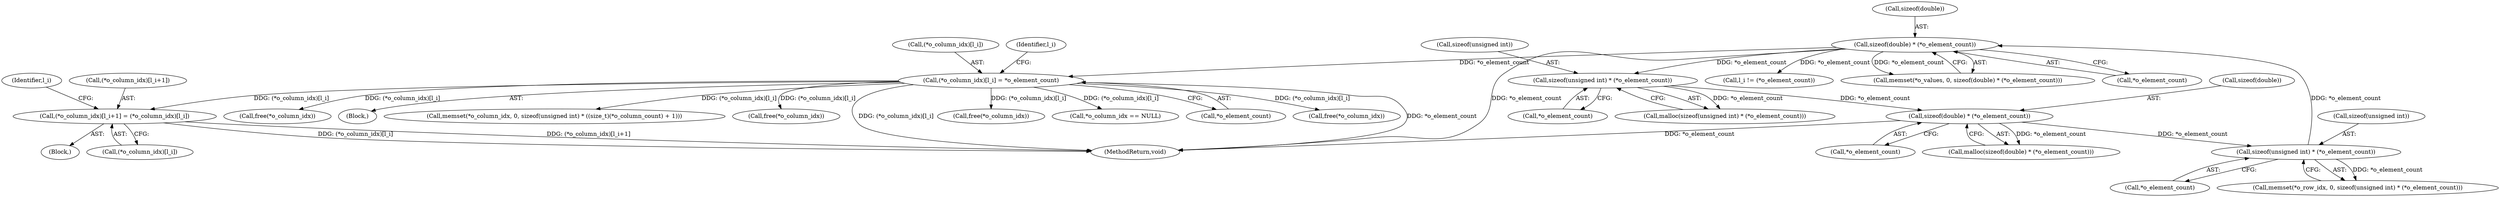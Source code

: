 digraph "0_libxsmm_151481489192e6d1997f8bde52c5c425ea41741d_1@array" {
"1000549" [label="(Call,(*o_column_idx)[l_i+1] = (*o_column_idx)[l_i])"];
"1000377" [label="(Call,(*o_column_idx)[l_i] = *o_element_count)"];
"1000353" [label="(Call,sizeof(double) * (*o_element_count))"];
"1000331" [label="(Call,sizeof(unsigned int) * (*o_element_count))"];
"1000263" [label="(Call,sizeof(double) * (*o_element_count))"];
"1000237" [label="(Call,sizeof(unsigned int) * (*o_element_count))"];
"1000556" [label="(Call,(*o_column_idx)[l_i])"];
"1000331" [label="(Call,sizeof(unsigned int) * (*o_element_count))"];
"1000236" [label="(Call,malloc(sizeof(unsigned int) * (*o_element_count)))"];
"1000180" [label="(Call,free(*o_column_idx))"];
"1000263" [label="(Call,sizeof(double) * (*o_element_count))"];
"1000266" [label="(Call,*o_element_count)"];
"1000540" [label="(Identifier,l_i)"];
"1000548" [label="(Block,)"];
"1000334" [label="(Call,*o_element_count)"];
"1000353" [label="(Call,sizeof(double) * (*o_element_count))"];
"1000375" [label="(Identifier,l_i)"];
"1000549" [label="(Call,(*o_column_idx)[l_i+1] = (*o_column_idx)[l_i])"];
"1000562" [label="(MethodReturn,void)"];
"1000285" [label="(Call,*o_column_idx == NULL)"];
"1000377" [label="(Call,(*o_column_idx)[l_i] = *o_element_count)"];
"1000494" [label="(Call,l_i != (*o_element_count))"];
"1000378" [label="(Call,(*o_column_idx)[l_i])"];
"1000382" [label="(Call,*o_element_count)"];
"1000349" [label="(Call,memset(*o_values, 0, sizeof(double) * (*o_element_count)))"];
"1000262" [label="(Call,malloc(sizeof(double) * (*o_element_count)))"];
"1000434" [label="(Call,free(*o_column_idx))"];
"1000301" [label="(Call,free(*o_column_idx))"];
"1000376" [label="(Block,)"];
"1000238" [label="(Call,sizeof(unsigned int))"];
"1000550" [label="(Call,(*o_column_idx)[l_i+1])"];
"1000332" [label="(Call,sizeof(unsigned int))"];
"1000264" [label="(Call,sizeof(double))"];
"1000237" [label="(Call,sizeof(unsigned int) * (*o_element_count))"];
"1000336" [label="(Call,memset(*o_column_idx, 0, sizeof(unsigned int) * ((size_t)(*o_column_count) + 1)))"];
"1000240" [label="(Call,*o_element_count)"];
"1000327" [label="(Call,memset(*o_row_idx, 0, sizeof(unsigned int) * (*o_element_count)))"];
"1000354" [label="(Call,sizeof(double))"];
"1000502" [label="(Call,free(*o_column_idx))"];
"1000356" [label="(Call,*o_element_count)"];
"1000549" -> "1000548"  [label="AST: "];
"1000549" -> "1000556"  [label="CFG: "];
"1000550" -> "1000549"  [label="AST: "];
"1000556" -> "1000549"  [label="AST: "];
"1000540" -> "1000549"  [label="CFG: "];
"1000549" -> "1000562"  [label="DDG: (*o_column_idx)[l_i+1]"];
"1000549" -> "1000562"  [label="DDG: (*o_column_idx)[l_i]"];
"1000377" -> "1000549"  [label="DDG: (*o_column_idx)[l_i]"];
"1000377" -> "1000376"  [label="AST: "];
"1000377" -> "1000382"  [label="CFG: "];
"1000378" -> "1000377"  [label="AST: "];
"1000382" -> "1000377"  [label="AST: "];
"1000375" -> "1000377"  [label="CFG: "];
"1000377" -> "1000562"  [label="DDG: (*o_column_idx)[l_i]"];
"1000377" -> "1000562"  [label="DDG: *o_element_count"];
"1000377" -> "1000180"  [label="DDG: (*o_column_idx)[l_i]"];
"1000377" -> "1000285"  [label="DDG: (*o_column_idx)[l_i]"];
"1000377" -> "1000301"  [label="DDG: (*o_column_idx)[l_i]"];
"1000377" -> "1000336"  [label="DDG: (*o_column_idx)[l_i]"];
"1000353" -> "1000377"  [label="DDG: *o_element_count"];
"1000377" -> "1000434"  [label="DDG: (*o_column_idx)[l_i]"];
"1000377" -> "1000502"  [label="DDG: (*o_column_idx)[l_i]"];
"1000353" -> "1000349"  [label="AST: "];
"1000353" -> "1000356"  [label="CFG: "];
"1000354" -> "1000353"  [label="AST: "];
"1000356" -> "1000353"  [label="AST: "];
"1000349" -> "1000353"  [label="CFG: "];
"1000353" -> "1000562"  [label="DDG: *o_element_count"];
"1000353" -> "1000237"  [label="DDG: *o_element_count"];
"1000353" -> "1000349"  [label="DDG: *o_element_count"];
"1000331" -> "1000353"  [label="DDG: *o_element_count"];
"1000353" -> "1000494"  [label="DDG: *o_element_count"];
"1000331" -> "1000327"  [label="AST: "];
"1000331" -> "1000334"  [label="CFG: "];
"1000332" -> "1000331"  [label="AST: "];
"1000334" -> "1000331"  [label="AST: "];
"1000327" -> "1000331"  [label="CFG: "];
"1000331" -> "1000327"  [label="DDG: *o_element_count"];
"1000263" -> "1000331"  [label="DDG: *o_element_count"];
"1000263" -> "1000262"  [label="AST: "];
"1000263" -> "1000266"  [label="CFG: "];
"1000264" -> "1000263"  [label="AST: "];
"1000266" -> "1000263"  [label="AST: "];
"1000262" -> "1000263"  [label="CFG: "];
"1000263" -> "1000562"  [label="DDG: *o_element_count"];
"1000263" -> "1000262"  [label="DDG: *o_element_count"];
"1000237" -> "1000263"  [label="DDG: *o_element_count"];
"1000237" -> "1000236"  [label="AST: "];
"1000237" -> "1000240"  [label="CFG: "];
"1000238" -> "1000237"  [label="AST: "];
"1000240" -> "1000237"  [label="AST: "];
"1000236" -> "1000237"  [label="CFG: "];
"1000237" -> "1000236"  [label="DDG: *o_element_count"];
}
